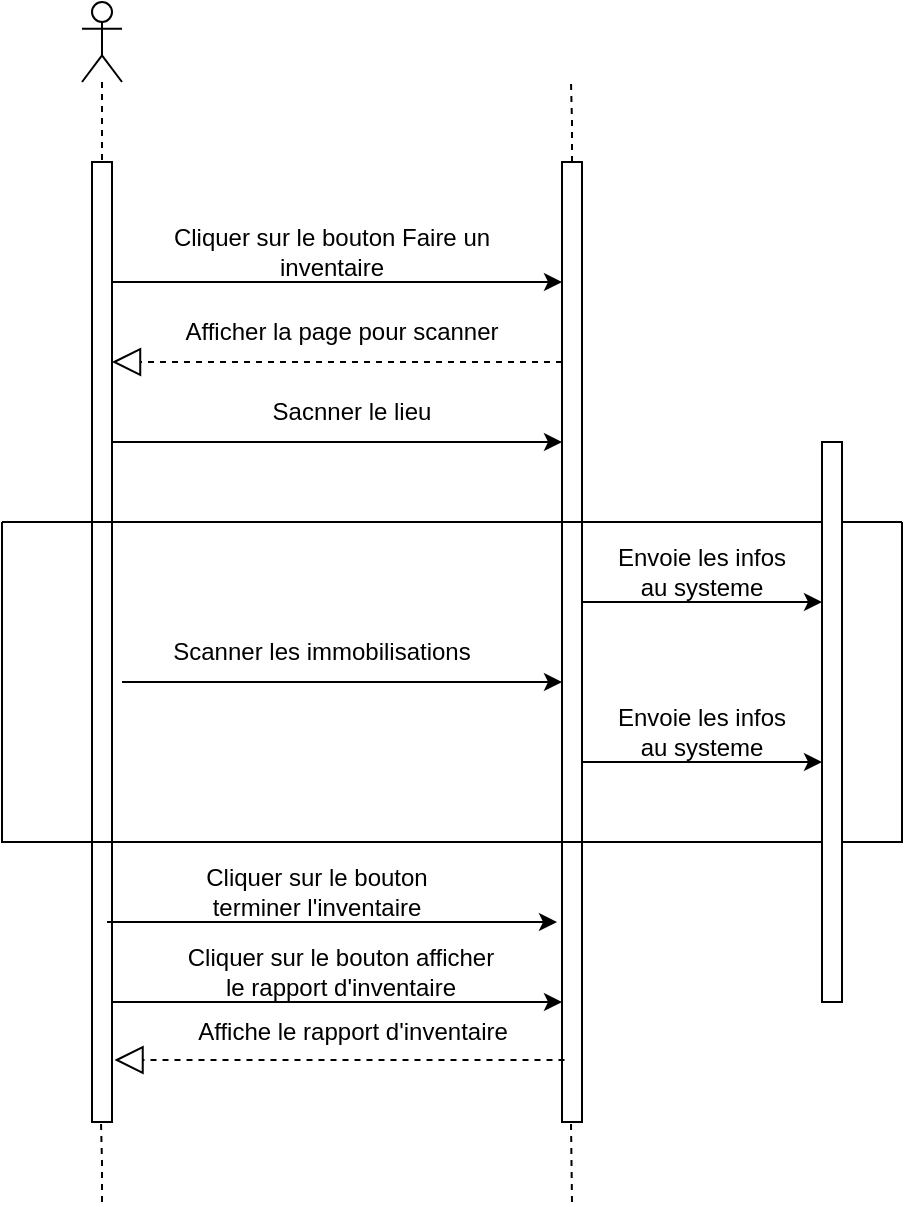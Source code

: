 <mxfile version="21.5.0" type="github">
  <diagram name="Page-1" id="fWAt4YrEjQgHVjALh9d2">
    <mxGraphModel dx="867" dy="484" grid="1" gridSize="10" guides="1" tooltips="1" connect="1" arrows="1" fold="1" page="1" pageScale="1" pageWidth="850" pageHeight="1100" math="0" shadow="0">
      <root>
        <mxCell id="0" />
        <mxCell id="1" parent="0" />
        <mxCell id="8cFHMWG-tl82saMB3x8E-1" value="" style="shape=umlLifeline;perimeter=lifelinePerimeter;whiteSpace=wrap;html=1;container=1;dropTarget=0;collapsible=0;recursiveResize=0;outlineConnect=0;portConstraint=eastwest;newEdgeStyle={&quot;edgeStyle&quot;:&quot;elbowEdgeStyle&quot;,&quot;elbow&quot;:&quot;vertical&quot;,&quot;curved&quot;:0,&quot;rounded&quot;:0};participant=umlActor;" vertex="1" parent="1">
          <mxGeometry x="150" y="20" width="20" height="80" as="geometry" />
        </mxCell>
        <mxCell id="8cFHMWG-tl82saMB3x8E-2" value="" style="html=1;points=[];perimeter=orthogonalPerimeter;outlineConnect=0;targetShapes=umlLifeline;portConstraint=eastwest;newEdgeStyle={&quot;edgeStyle&quot;:&quot;elbowEdgeStyle&quot;,&quot;elbow&quot;:&quot;vertical&quot;,&quot;curved&quot;:0,&quot;rounded&quot;:0};" vertex="1" parent="1">
          <mxGeometry x="155" y="100" width="10" height="480" as="geometry" />
        </mxCell>
        <mxCell id="8cFHMWG-tl82saMB3x8E-3" value="" style="html=1;points=[];perimeter=orthogonalPerimeter;outlineConnect=0;targetShapes=umlLifeline;portConstraint=eastwest;newEdgeStyle={&quot;edgeStyle&quot;:&quot;elbowEdgeStyle&quot;,&quot;elbow&quot;:&quot;vertical&quot;,&quot;curved&quot;:0,&quot;rounded&quot;:0};" vertex="1" parent="1">
          <mxGeometry x="390" y="100" width="10" height="480" as="geometry" />
        </mxCell>
        <mxCell id="8cFHMWG-tl82saMB3x8E-4" value="" style="endArrow=none;dashed=1;html=1;rounded=0;" edge="1" parent="1">
          <mxGeometry width="50" height="50" relative="1" as="geometry">
            <mxPoint x="395" y="620" as="sourcePoint" />
            <mxPoint x="394.5" y="580" as="targetPoint" />
          </mxGeometry>
        </mxCell>
        <mxCell id="8cFHMWG-tl82saMB3x8E-5" value="" style="endArrow=classic;html=1;rounded=0;" edge="1" parent="1" target="8cFHMWG-tl82saMB3x8E-3">
          <mxGeometry width="50" height="50" relative="1" as="geometry">
            <mxPoint x="165" y="160" as="sourcePoint" />
            <mxPoint x="215" y="110" as="targetPoint" />
          </mxGeometry>
        </mxCell>
        <mxCell id="8cFHMWG-tl82saMB3x8E-6" value="" style="endArrow=block;dashed=1;endFill=0;endSize=12;html=1;rounded=0;" edge="1" parent="1" target="8cFHMWG-tl82saMB3x8E-2">
          <mxGeometry width="160" relative="1" as="geometry">
            <mxPoint x="390" y="200" as="sourcePoint" />
            <mxPoint x="550" y="200" as="targetPoint" />
          </mxGeometry>
        </mxCell>
        <mxCell id="8cFHMWG-tl82saMB3x8E-7" value="" style="endArrow=classic;html=1;rounded=0;entryX=0;entryY=0.176;entryDx=0;entryDy=0;entryPerimeter=0;" edge="1" parent="1">
          <mxGeometry width="50" height="50" relative="1" as="geometry">
            <mxPoint x="165" y="240" as="sourcePoint" />
            <mxPoint x="390" y="240" as="targetPoint" />
          </mxGeometry>
        </mxCell>
        <mxCell id="8cFHMWG-tl82saMB3x8E-8" value="" style="endArrow=classic;html=1;rounded=0;entryX=0;entryY=0.176;entryDx=0;entryDy=0;entryPerimeter=0;" edge="1" parent="1">
          <mxGeometry width="50" height="50" relative="1" as="geometry">
            <mxPoint x="165" y="520" as="sourcePoint" />
            <mxPoint x="390" y="520" as="targetPoint" />
          </mxGeometry>
        </mxCell>
        <mxCell id="8cFHMWG-tl82saMB3x8E-9" value="" style="endArrow=classic;html=1;rounded=0;entryX=0;entryY=0.176;entryDx=0;entryDy=0;entryPerimeter=0;" edge="1" parent="1">
          <mxGeometry width="50" height="50" relative="1" as="geometry">
            <mxPoint x="162.5" y="480" as="sourcePoint" />
            <mxPoint x="387.5" y="480" as="targetPoint" />
          </mxGeometry>
        </mxCell>
        <mxCell id="8cFHMWG-tl82saMB3x8E-12" value="Cliquer sur le bouton Faire un inventaire" style="text;strokeColor=none;align=center;fillColor=none;html=1;verticalAlign=middle;whiteSpace=wrap;rounded=0;" vertex="1" parent="1">
          <mxGeometry x="190" y="130" width="170" height="30" as="geometry" />
        </mxCell>
        <mxCell id="8cFHMWG-tl82saMB3x8E-13" value="Afficher la page pour scanner" style="text;strokeColor=none;align=center;fillColor=none;html=1;verticalAlign=middle;whiteSpace=wrap;rounded=0;" vertex="1" parent="1">
          <mxGeometry x="200" y="170" width="160" height="30" as="geometry" />
        </mxCell>
        <mxCell id="8cFHMWG-tl82saMB3x8E-14" value="Sacnner le lieu" style="text;strokeColor=none;align=center;fillColor=none;html=1;verticalAlign=middle;whiteSpace=wrap;rounded=0;" vertex="1" parent="1">
          <mxGeometry x="200" y="210" width="170" height="30" as="geometry" />
        </mxCell>
        <mxCell id="8cFHMWG-tl82saMB3x8E-17" value="" style="swimlane;startSize=0;" vertex="1" parent="1">
          <mxGeometry x="110" y="280" width="450" height="160" as="geometry" />
        </mxCell>
        <mxCell id="8cFHMWG-tl82saMB3x8E-19" value="Envoie les infos au systeme" style="text;strokeColor=none;align=center;fillColor=none;html=1;verticalAlign=middle;whiteSpace=wrap;rounded=0;" vertex="1" parent="8cFHMWG-tl82saMB3x8E-17">
          <mxGeometry x="300" y="10" width="100" height="30" as="geometry" />
        </mxCell>
        <mxCell id="8cFHMWG-tl82saMB3x8E-25" value="" style="endArrow=classic;html=1;rounded=0;" edge="1" parent="8cFHMWG-tl82saMB3x8E-17">
          <mxGeometry width="50" height="50" relative="1" as="geometry">
            <mxPoint x="290" y="120" as="sourcePoint" />
            <mxPoint x="410" y="120" as="targetPoint" />
            <Array as="points">
              <mxPoint x="350" y="120" />
            </Array>
          </mxGeometry>
        </mxCell>
        <mxCell id="8cFHMWG-tl82saMB3x8E-20" value="Envoie les infos au systeme" style="text;strokeColor=none;align=center;fillColor=none;html=1;verticalAlign=middle;whiteSpace=wrap;rounded=0;" vertex="1" parent="8cFHMWG-tl82saMB3x8E-17">
          <mxGeometry x="300" y="90" width="100" height="30" as="geometry" />
        </mxCell>
        <mxCell id="8cFHMWG-tl82saMB3x8E-10" value="" style="endArrow=classic;html=1;rounded=0;" edge="1" parent="8cFHMWG-tl82saMB3x8E-17">
          <mxGeometry width="50" height="50" relative="1" as="geometry">
            <mxPoint x="60" y="80" as="sourcePoint" />
            <mxPoint x="280" y="80" as="targetPoint" />
          </mxGeometry>
        </mxCell>
        <mxCell id="8cFHMWG-tl82saMB3x8E-26" value="Scanner les immobilisations" style="text;strokeColor=none;align=center;fillColor=none;html=1;verticalAlign=middle;whiteSpace=wrap;rounded=0;" vertex="1" parent="8cFHMWG-tl82saMB3x8E-17">
          <mxGeometry x="80" y="50" width="160" height="30" as="geometry" />
        </mxCell>
        <mxCell id="8cFHMWG-tl82saMB3x8E-22" value="" style="html=1;points=[];perimeter=orthogonalPerimeter;outlineConnect=0;targetShapes=umlLifeline;portConstraint=eastwest;newEdgeStyle={&quot;edgeStyle&quot;:&quot;elbowEdgeStyle&quot;,&quot;elbow&quot;:&quot;vertical&quot;,&quot;curved&quot;:0,&quot;rounded&quot;:0};" vertex="1" parent="1">
          <mxGeometry x="520" y="240" width="10" height="280" as="geometry" />
        </mxCell>
        <mxCell id="8cFHMWG-tl82saMB3x8E-18" value="" style="endArrow=classic;html=1;rounded=0;" edge="1" parent="1">
          <mxGeometry width="50" height="50" relative="1" as="geometry">
            <mxPoint x="400" y="320" as="sourcePoint" />
            <mxPoint x="520" y="320" as="targetPoint" />
          </mxGeometry>
        </mxCell>
        <mxCell id="8cFHMWG-tl82saMB3x8E-28" value="Cliquer sur le bouton terminer l&#39;inventaire" style="text;strokeColor=none;align=center;fillColor=none;html=1;verticalAlign=middle;whiteSpace=wrap;rounded=0;" vertex="1" parent="1">
          <mxGeometry x="210" y="450" width="115" height="30" as="geometry" />
        </mxCell>
        <mxCell id="8cFHMWG-tl82saMB3x8E-29" value="Cliquer sur le bouton afficher le rapport d&#39;inventaire" style="text;strokeColor=none;align=center;fillColor=none;html=1;verticalAlign=middle;whiteSpace=wrap;rounded=0;" vertex="1" parent="1">
          <mxGeometry x="197.5" y="490" width="162.5" height="30" as="geometry" />
        </mxCell>
        <mxCell id="8cFHMWG-tl82saMB3x8E-30" value="" style="endArrow=block;dashed=1;endFill=0;endSize=12;html=1;rounded=0;" edge="1" parent="1">
          <mxGeometry width="160" relative="1" as="geometry">
            <mxPoint x="391.25" y="549" as="sourcePoint" />
            <mxPoint x="166.25" y="549" as="targetPoint" />
          </mxGeometry>
        </mxCell>
        <mxCell id="8cFHMWG-tl82saMB3x8E-31" value="Affiche le rapport d&#39;inventaire" style="text;strokeColor=none;align=center;fillColor=none;html=1;verticalAlign=middle;whiteSpace=wrap;rounded=0;" vertex="1" parent="1">
          <mxGeometry x="203.75" y="520" width="162.5" height="30" as="geometry" />
        </mxCell>
        <mxCell id="8cFHMWG-tl82saMB3x8E-32" value="" style="endArrow=none;dashed=1;html=1;rounded=0;" edge="1" parent="1">
          <mxGeometry width="50" height="50" relative="1" as="geometry">
            <mxPoint x="160" y="620" as="sourcePoint" />
            <mxPoint x="159.5" y="580" as="targetPoint" />
            <Array as="points">
              <mxPoint x="160" y="600" />
            </Array>
          </mxGeometry>
        </mxCell>
        <mxCell id="8cFHMWG-tl82saMB3x8E-33" value="" style="endArrow=none;dashed=1;html=1;rounded=0;" edge="1" parent="1">
          <mxGeometry width="50" height="50" relative="1" as="geometry">
            <mxPoint x="395" y="100" as="sourcePoint" />
            <mxPoint x="394.5" y="60" as="targetPoint" />
            <Array as="points">
              <mxPoint x="395" y="80" />
            </Array>
          </mxGeometry>
        </mxCell>
      </root>
    </mxGraphModel>
  </diagram>
</mxfile>

